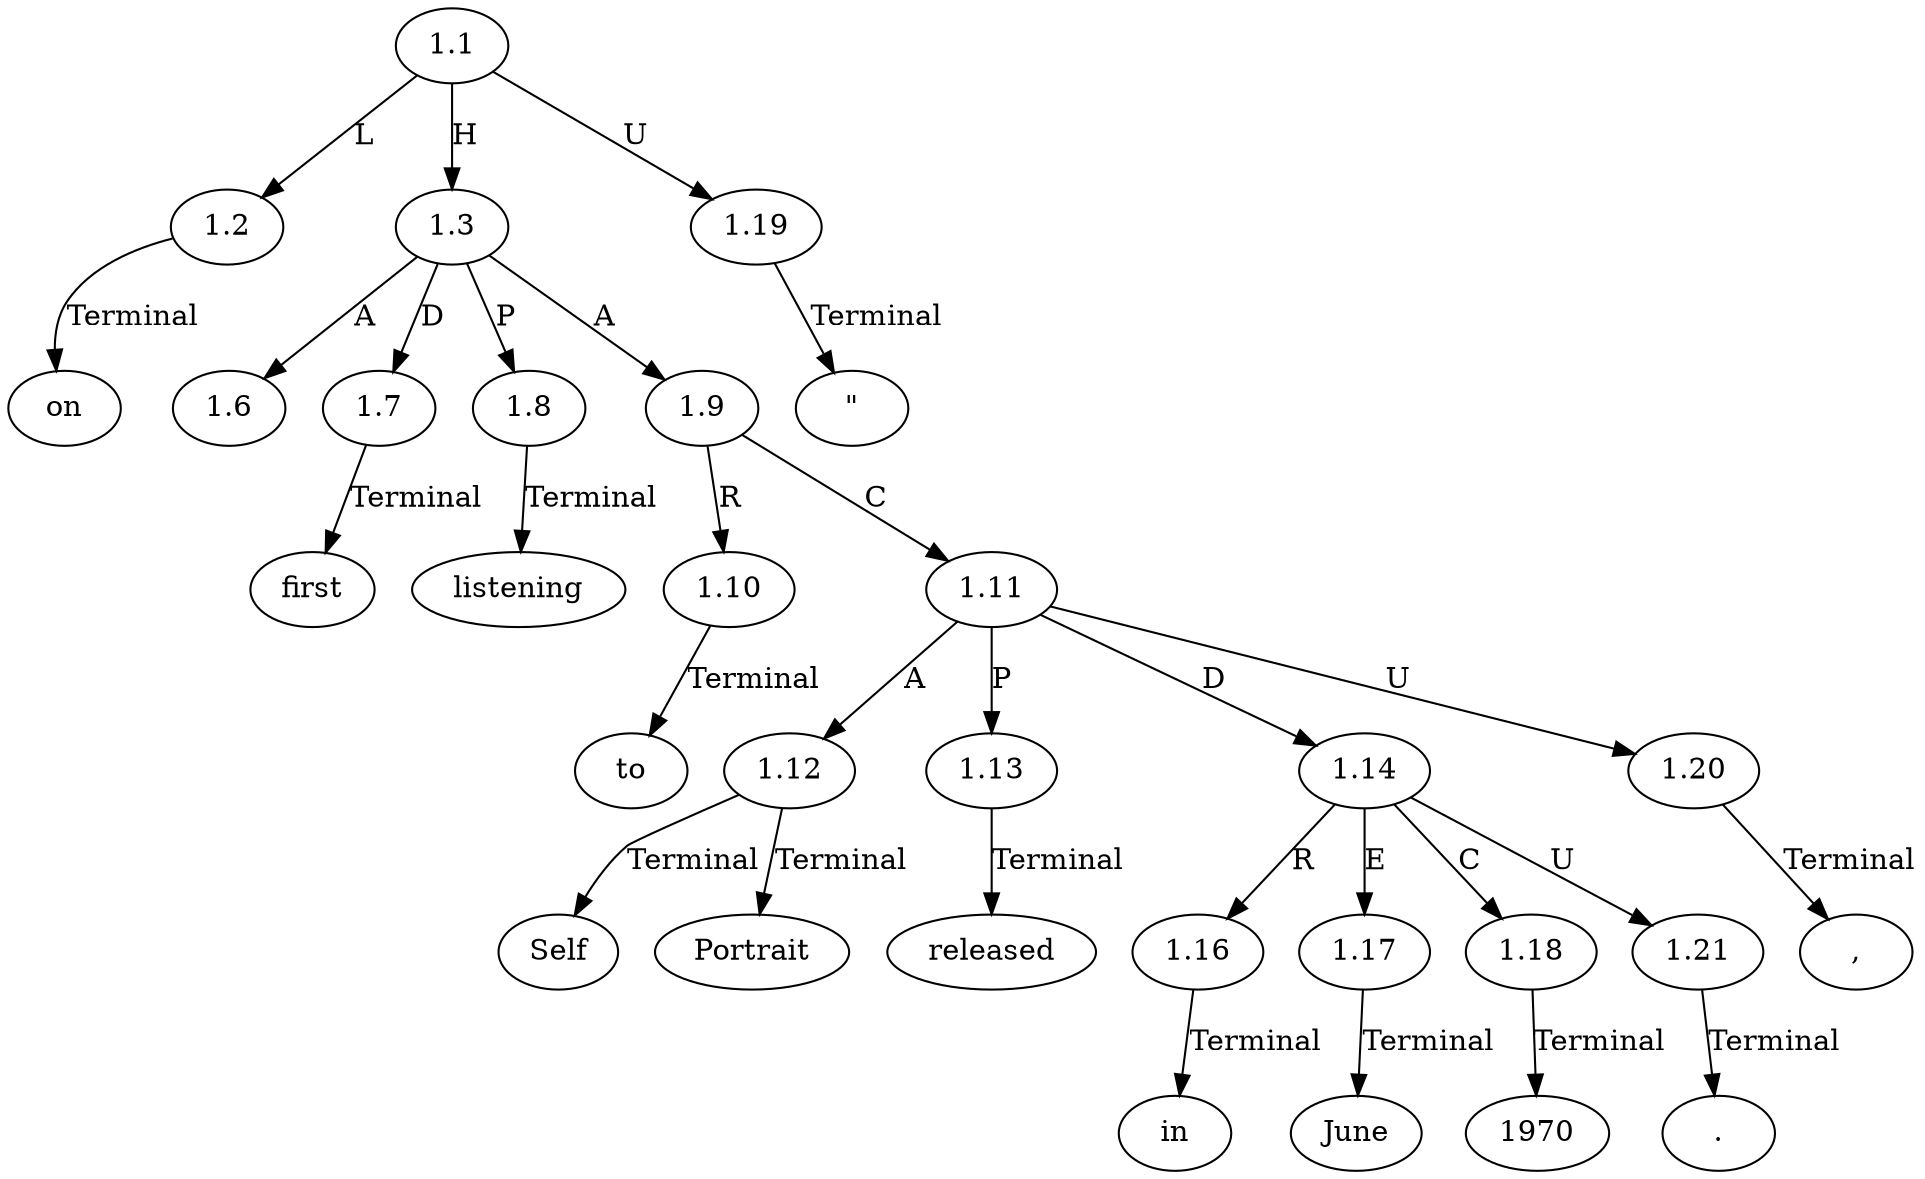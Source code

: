// Graph
digraph {
	0.1 [label="\"" ordering=out]
	0.10 [label=in ordering=out]
	0.11 [label=June ordering=out]
	0.12 [label=1970 ordering=out]
	0.13 [label="." ordering=out]
	0.2 [label=on ordering=out]
	0.3 [label=first ordering=out]
	0.4 [label=listening ordering=out]
	0.5 [label=to ordering=out]
	0.6 [label=Self ordering=out]
	0.7 [label=Portrait ordering=out]
	0.8 [label="," ordering=out]
	0.9 [label=released ordering=out]
	1.1 [label=1.1 ordering=out]
	1.2 [label=1.2 ordering=out]
	1.3 [label=1.3 ordering=out]
	1.6 [label=1.6 ordering=out]
	1.7 [label=1.7 ordering=out]
	1.8 [label=1.8 ordering=out]
	1.9 [label=1.9 ordering=out]
	1.10 [label=1.10 ordering=out]
	1.11 [label=1.11 ordering=out]
	1.12 [label=1.12 ordering=out]
	1.13 [label=1.13 ordering=out]
	1.14 [label=1.14 ordering=out]
	1.16 [label=1.16 ordering=out]
	1.17 [label=1.17 ordering=out]
	1.18 [label=1.18 ordering=out]
	1.19 [label=1.19 ordering=out]
	1.20 [label=1.20 ordering=out]
	1.21 [label=1.21 ordering=out]
	1.1 -> 1.2 [label=L ordering=out]
	1.1 -> 1.3 [label=H ordering=out]
	1.1 -> 1.19 [label=U ordering=out]
	1.2 -> 0.2 [label=Terminal ordering=out]
	1.3 -> 1.6 [label=A ordering=out]
	1.3 -> 1.7 [label=D ordering=out]
	1.3 -> 1.8 [label=P ordering=out]
	1.3 -> 1.9 [label=A ordering=out]
	1.7 -> 0.3 [label=Terminal ordering=out]
	1.8 -> 0.4 [label=Terminal ordering=out]
	1.9 -> 1.10 [label=R ordering=out]
	1.9 -> 1.11 [label=C ordering=out]
	1.10 -> 0.5 [label=Terminal ordering=out]
	1.11 -> 1.12 [label=A ordering=out]
	1.11 -> 1.13 [label=P ordering=out]
	1.11 -> 1.14 [label=D ordering=out]
	1.11 -> 1.20 [label=U ordering=out]
	1.12 -> 0.6 [label=Terminal ordering=out]
	1.12 -> 0.7 [label=Terminal ordering=out]
	1.13 -> 0.9 [label=Terminal ordering=out]
	1.14 -> 1.16 [label=R ordering=out]
	1.14 -> 1.17 [label=E ordering=out]
	1.14 -> 1.18 [label=C ordering=out]
	1.14 -> 1.21 [label=U ordering=out]
	1.16 -> 0.10 [label=Terminal ordering=out]
	1.17 -> 0.11 [label=Terminal ordering=out]
	1.18 -> 0.12 [label=Terminal ordering=out]
	1.19 -> 0.1 [label=Terminal ordering=out]
	1.20 -> 0.8 [label=Terminal ordering=out]
	1.21 -> 0.13 [label=Terminal ordering=out]
}
